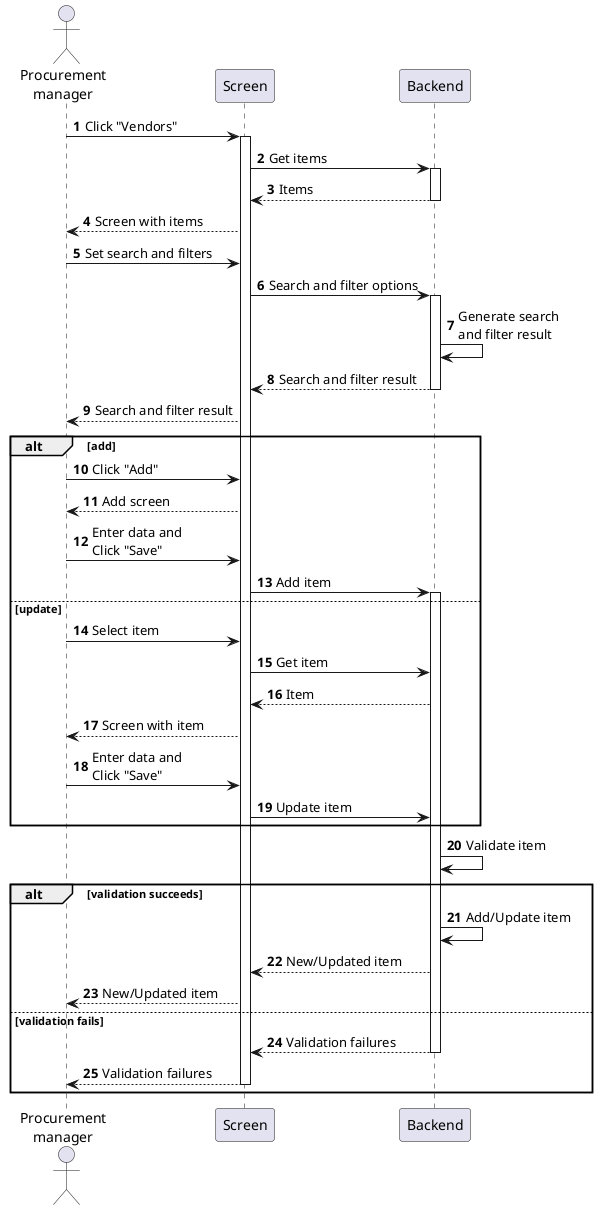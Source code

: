 @startuml procurement-vendor-list-manage
autonumber

actor "Procurement\nmanager" as a
participant Screen as f
participant Backend as b

a -> f : Click "Vendors"
activate f
f -> b : Get items
activate b
return Items
f --> a : Screen with items
a -> f : Set search and filters
f -> b : Search and filter options
activate b
b -> b : Generate search\nand filter result
return Search and filter result
f --> a : Search and filter result

alt add
    a -> f : Click "Add"
    f --> a : Add screen
    a -> f : Enter data and\nClick "Save"
    f -> b : Add item
    activate b
else update
    a -> f : Select item
    f -> b : Get item
    b --> f : Item
    f --> a : Screen with item
    a -> f : Enter data and\nClick "Save"
    f -> b : Update item
end

b -> b : Validate item

alt validation succeeds
    b -> b : Add/Update item
    b --> f : New/Updated item
    f --> a : New/Updated item
else validation fails
    return Validation failures
    return Validation failures
end
@enduml